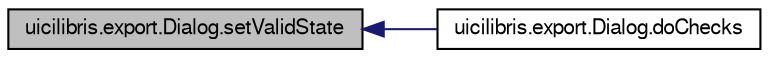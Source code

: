 digraph G
{
  edge [fontname="FreeSans",fontsize="10",labelfontname="FreeSans",labelfontsize="10"];
  node [fontname="FreeSans",fontsize="10",shape=record];
  rankdir="LR";
  Node1 [label="uicilibris.export.Dialog.setValidState",height=0.2,width=0.4,color="black", fillcolor="grey75", style="filled" fontcolor="black"];
  Node1 -> Node2 [dir="back",color="midnightblue",fontsize="10",style="solid"];
  Node2 [label="uicilibris.export.Dialog.doChecks",height=0.2,width=0.4,color="black", fillcolor="white", style="filled",URL="$classuicilibris_1_1export_1_1Dialog.html#a4f21b4bdaef4a4895263b8736d96e666"];
}
